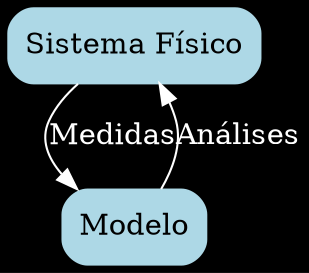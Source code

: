 digraph G {
  bgcolor=black;
  rankdir="TD";
  node [shape=box, style="filled, rounded", color=lightblue];
  edge [color=white, fontcolor=white];
  "Sistema Físico" -> "Modelo" [label=Medidas];
  "Modelo" -> "Sistema Físico" [label=Análises];
  }
